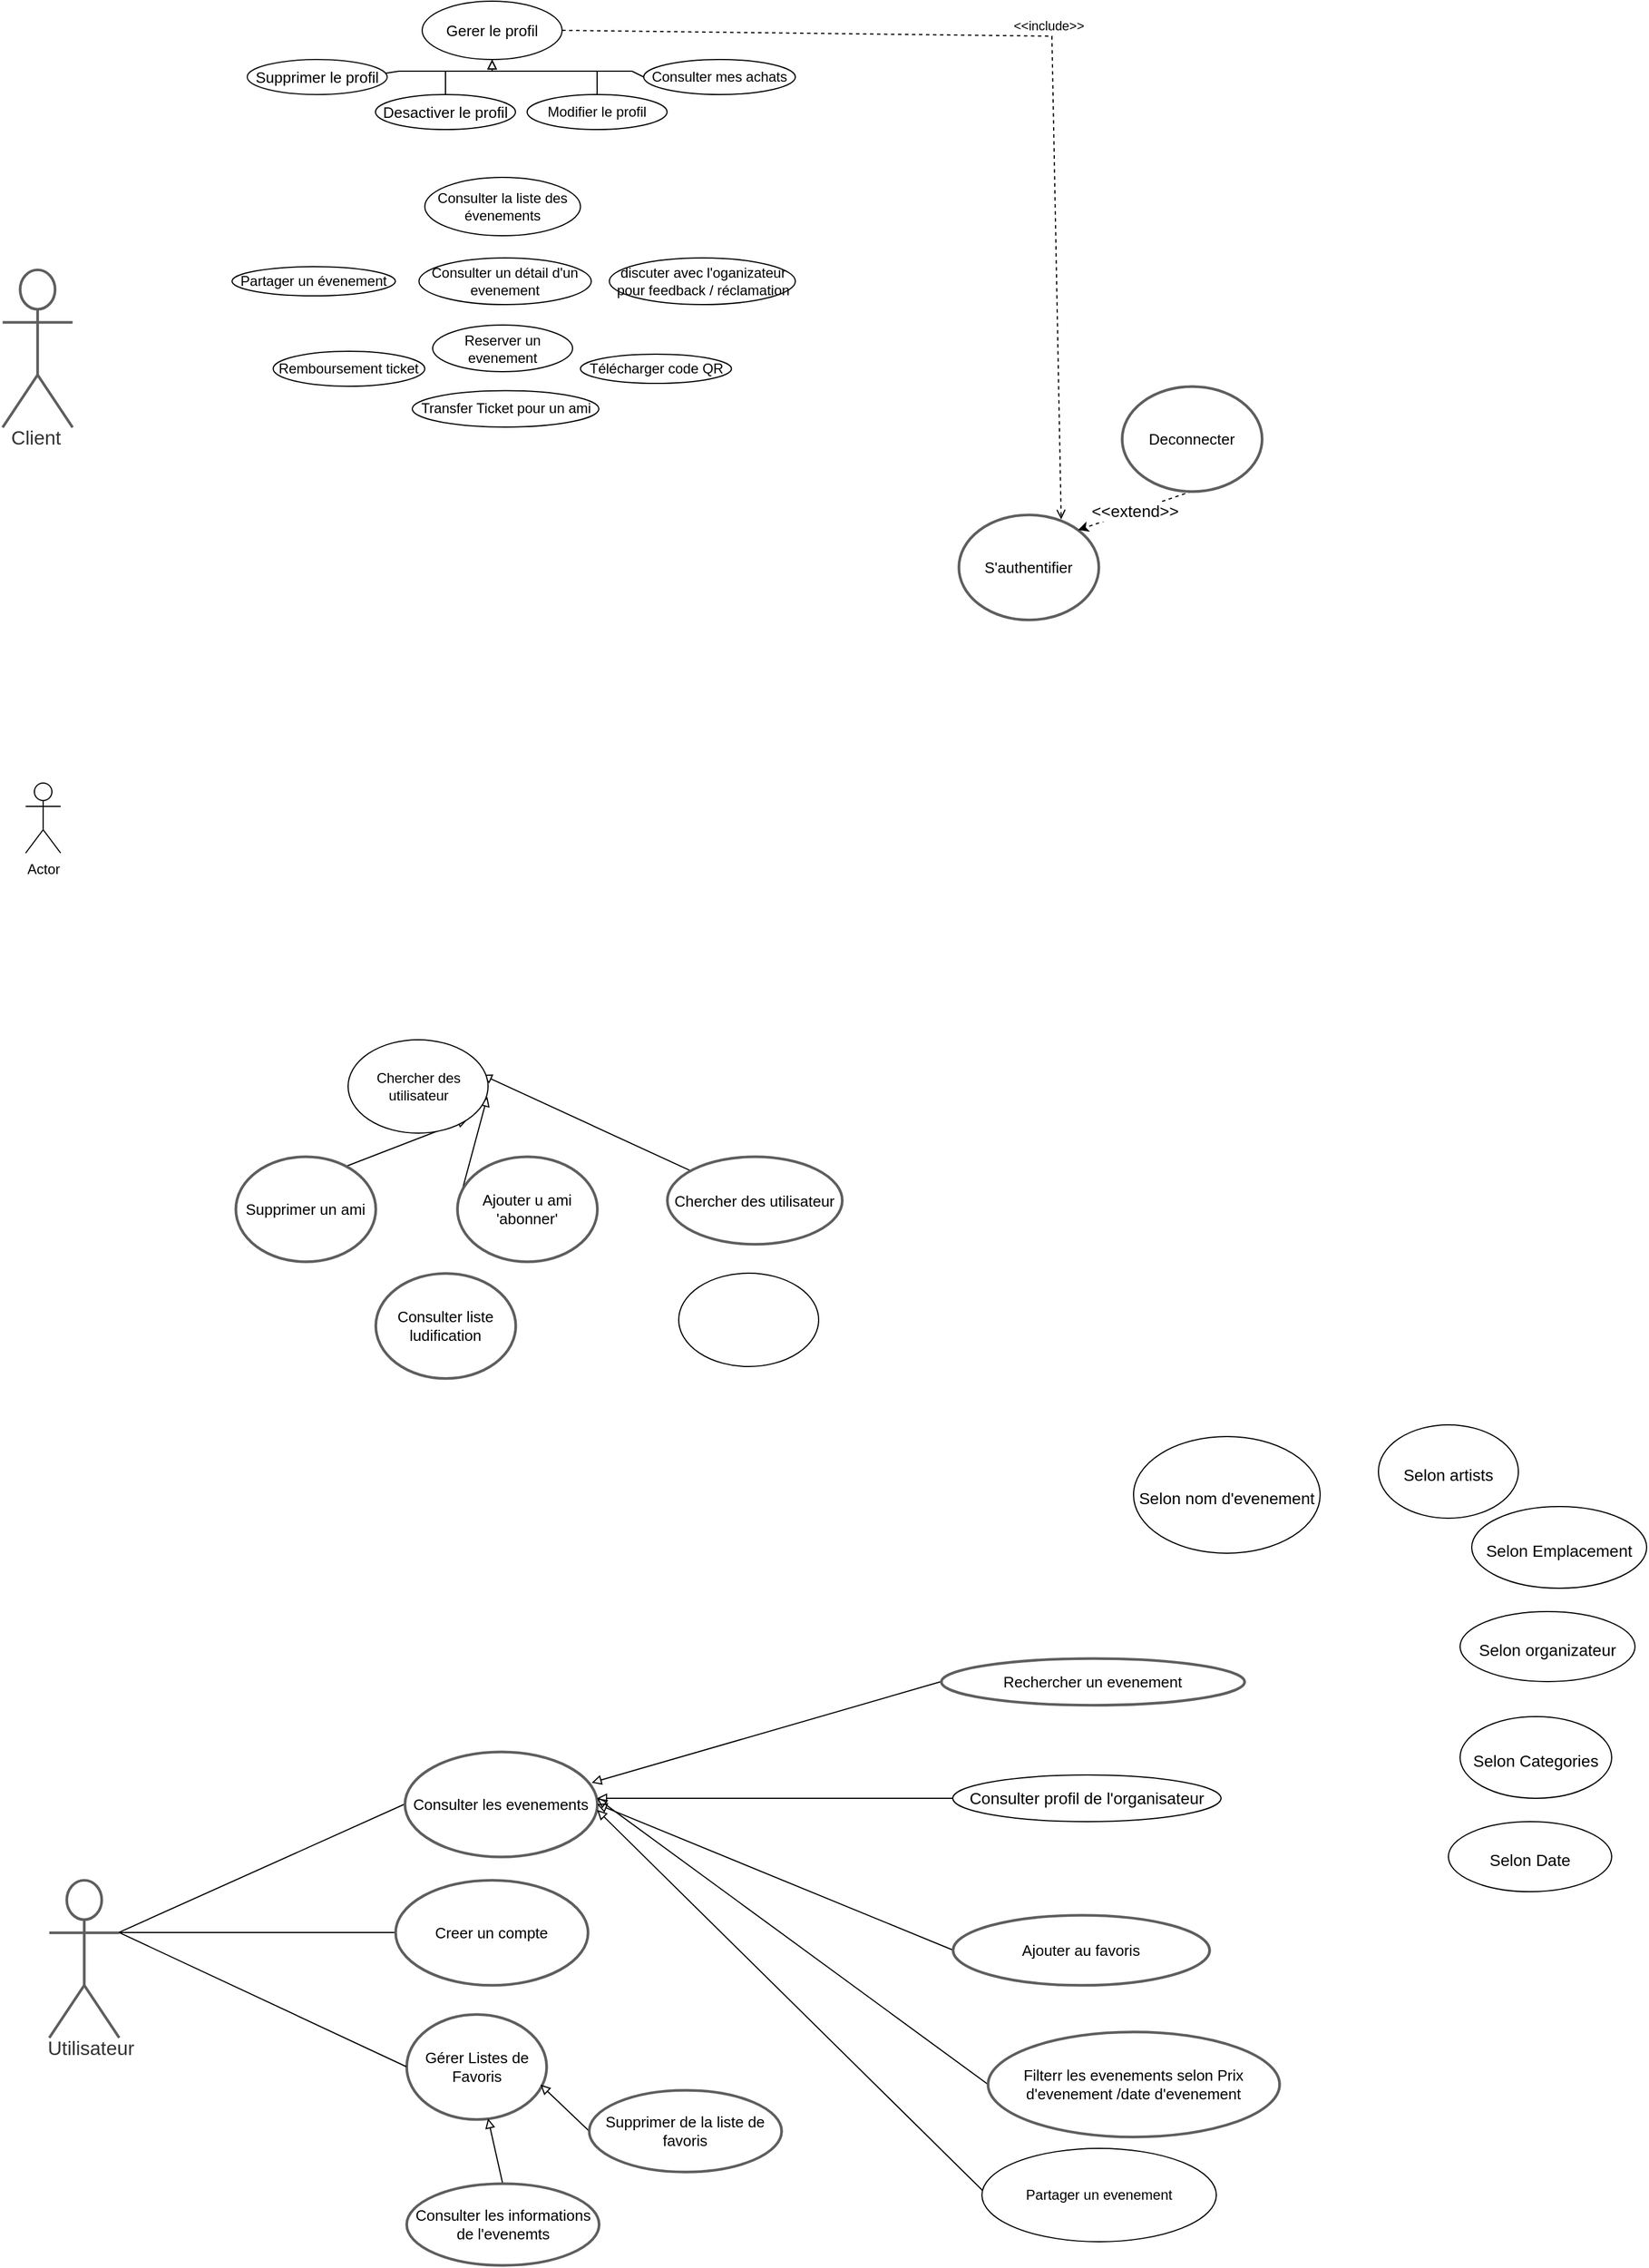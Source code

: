 <mxfile version="20.8.16" type="github">
  <diagram name="Page-1" id="ftNd-YgC9ZWd_KhuzdhC">
    <mxGraphModel dx="926" dy="-332" grid="1" gridSize="10" guides="1" tooltips="1" connect="1" arrows="1" fold="1" page="1" pageScale="1" pageWidth="1169" pageHeight="827" math="0" shadow="0">
      <root>
        <mxCell id="0" />
        <mxCell id="1" parent="0" />
        <mxCell id="tYOuKYM6x3wthSHOWYr8-1" value="Client" style="html=1;overflow=block;blockSpacing=1;shape=umlActor;labelPosition=center;verticalLabelPosition=bottom;verticalAlign=top;whiteSpace=nowrap;fontSize=16.7;fontColor=#333333;align=center;spacing=0;strokeColor=#5e5e5e;strokeOpacity=100;rounded=1;absoluteArcSize=1;arcSize=9;strokeWidth=2.3;lucidId=Zoit8c.qYpQ7;" parent="1" vertex="1">
          <mxGeometry x="80" y="1320" width="60" height="135" as="geometry" />
        </mxCell>
        <mxCell id="tYOuKYM6x3wthSHOWYr8-2" value="Gerer le profil" style="html=1;overflow=block;blockSpacing=1;whiteSpace=wrap;ellipse;fontSize=13;spacing=3.8;strokeColor=#030303;strokeOpacity=100;rounded=1;absoluteArcSize=1;arcSize=9;strokeWidth=1;lucidId=3sitsereLQRn;" parent="1" vertex="1">
          <mxGeometry x="440" y="1090" width="120" height="50" as="geometry" />
        </mxCell>
        <mxCell id="tYOuKYM6x3wthSHOWYr8-37" style="edgeStyle=orthogonalEdgeStyle;rounded=0;orthogonalLoop=1;jettySize=auto;html=1;exitX=0.5;exitY=0;exitDx=0;exitDy=0;entryX=0.5;entryY=1;entryDx=0;entryDy=0;endArrow=block;endFill=0;" parent="1" source="tYOuKYM6x3wthSHOWYr8-4" target="tYOuKYM6x3wthSHOWYr8-2" edge="1">
          <mxGeometry relative="1" as="geometry" />
        </mxCell>
        <mxCell id="tYOuKYM6x3wthSHOWYr8-4" value="Desactiver le profil" style="html=1;overflow=block;blockSpacing=1;whiteSpace=wrap;ellipse;fontSize=13;spacing=3.8;strokeColor=#000000;strokeOpacity=100;rounded=1;absoluteArcSize=1;arcSize=9;strokeWidth=1;lucidId=jtitNFk_JNwB;" parent="1" vertex="1">
          <mxGeometry x="400" y="1170" width="120" height="30" as="geometry" />
        </mxCell>
        <mxCell id="tYOuKYM6x3wthSHOWYr8-5" value="Consulter liste ludification" style="html=1;overflow=block;blockSpacing=1;whiteSpace=wrap;ellipse;fontSize=13;spacing=3.8;strokeColor=#5e5e5e;strokeOpacity=100;rounded=1;absoluteArcSize=1;arcSize=9;strokeWidth=2.3;lucidId=AtitZLWRrcX2;" parent="1" vertex="1">
          <mxGeometry x="400" y="2180" width="120" height="90" as="geometry" />
        </mxCell>
        <mxCell id="tYOuKYM6x3wthSHOWYr8-6" style="edgeStyle=none;rounded=0;orthogonalLoop=1;jettySize=auto;html=1;exitX=0;exitY=0.5;exitDx=0;exitDy=0;entryX=0.995;entryY=0.61;entryDx=0;entryDy=0;fontSize=18;endArrow=block;endFill=0;entryPerimeter=0;" parent="1" source="tYOuKYM6x3wthSHOWYr8-7" target="tYOuKYM6x3wthSHOWYr8-19" edge="1">
          <mxGeometry relative="1" as="geometry">
            <mxPoint x="637.565" y="2236.715" as="targetPoint" />
          </mxGeometry>
        </mxCell>
        <mxCell id="tYOuKYM6x3wthSHOWYr8-7" value="Ajouter u ami &#39;abonner&#39;" style="html=1;overflow=block;blockSpacing=1;whiteSpace=wrap;ellipse;fontSize=13;spacing=3.8;strokeColor=#5e5e5e;strokeOpacity=100;rounded=1;absoluteArcSize=1;arcSize=9;strokeWidth=2.3;lucidId=yuiteOMJiaQA;" parent="1" vertex="1">
          <mxGeometry x="470" y="2080" width="120" height="90" as="geometry" />
        </mxCell>
        <mxCell id="tYOuKYM6x3wthSHOWYr8-8" style="edgeStyle=none;rounded=0;orthogonalLoop=1;jettySize=auto;html=1;exitX=0;exitY=0.5;exitDx=0;exitDy=0;entryX=1;entryY=1;entryDx=0;entryDy=0;fontSize=18;endArrow=block;endFill=0;" parent="1" source="tYOuKYM6x3wthSHOWYr8-9" target="tYOuKYM6x3wthSHOWYr8-19" edge="1">
          <mxGeometry relative="1" as="geometry">
            <mxPoint x="623.08" y="2245.23" as="targetPoint" />
          </mxGeometry>
        </mxCell>
        <mxCell id="tYOuKYM6x3wthSHOWYr8-9" value="Supprimer un ami" style="html=1;overflow=block;blockSpacing=1;whiteSpace=wrap;ellipse;fontSize=13;spacing=3.8;strokeColor=#5e5e5e;strokeOpacity=100;rounded=1;absoluteArcSize=1;arcSize=9;strokeWidth=2.3;lucidId=Juitxt.MBrJM;" parent="1" vertex="1">
          <mxGeometry x="280" y="2080" width="120" height="90" as="geometry" />
        </mxCell>
        <mxCell id="tYOuKYM6x3wthSHOWYr8-10" value="" style="edgeStyle=none;rounded=0;orthogonalLoop=1;jettySize=auto;html=1;fontSize=18;endArrow=block;endFill=0;entryX=0.958;entryY=0.375;entryDx=0;entryDy=0;entryPerimeter=0;" parent="1" source="tYOuKYM6x3wthSHOWYr8-11" target="tYOuKYM6x3wthSHOWYr8-19" edge="1">
          <mxGeometry relative="1" as="geometry">
            <mxPoint x="653.849" y="2196.229" as="targetPoint" />
          </mxGeometry>
        </mxCell>
        <mxCell id="tYOuKYM6x3wthSHOWYr8-11" value="Chercher des utilisateur" style="html=1;overflow=block;blockSpacing=1;whiteSpace=wrap;ellipse;fontSize=13;spacing=3.8;strokeColor=#5e5e5e;strokeOpacity=100;rounded=1;absoluteArcSize=1;arcSize=9;strokeWidth=2.3;lucidId=SuitE4AoL12q;" parent="1" vertex="1">
          <mxGeometry x="650" y="2080" width="150" height="75" as="geometry" />
        </mxCell>
        <mxCell id="tYOuKYM6x3wthSHOWYr8-42" style="edgeStyle=orthogonalEdgeStyle;rounded=0;orthogonalLoop=1;jettySize=auto;html=1;entryX=0.5;entryY=1;entryDx=0;entryDy=0;endArrow=block;endFill=0;" parent="1" source="tYOuKYM6x3wthSHOWYr8-13" target="tYOuKYM6x3wthSHOWYr8-2" edge="1">
          <mxGeometry relative="1" as="geometry">
            <Array as="points">
              <mxPoint x="590" y="1150" />
              <mxPoint x="500" y="1150" />
            </Array>
          </mxGeometry>
        </mxCell>
        <mxCell id="tYOuKYM6x3wthSHOWYr8-13" value="Modifier le profil" style="ellipse;whiteSpace=wrap;html=1;" parent="1" vertex="1">
          <mxGeometry x="530" y="1170" width="120" height="30" as="geometry" />
        </mxCell>
        <mxCell id="tYOuKYM6x3wthSHOWYr8-14" value="Reserver un evenement" style="ellipse;whiteSpace=wrap;html=1;" parent="1" vertex="1">
          <mxGeometry x="449" y="1367.5" width="120" height="40" as="geometry" />
        </mxCell>
        <mxCell id="tYOuKYM6x3wthSHOWYr8-16" value="Remboursement ticket" style="ellipse;whiteSpace=wrap;html=1;" parent="1" vertex="1">
          <mxGeometry x="312.25" y="1390" width="130" height="30" as="geometry" />
        </mxCell>
        <mxCell id="tYOuKYM6x3wthSHOWYr8-18" value="Télécharger code QR" style="ellipse;whiteSpace=wrap;html=1;" parent="1" vertex="1">
          <mxGeometry x="575.75" y="1392.5" width="129.5" height="25" as="geometry" />
        </mxCell>
        <mxCell id="tYOuKYM6x3wthSHOWYr8-19" value="Chercher des utilisateur" style="ellipse;whiteSpace=wrap;html=1;" parent="1" vertex="1">
          <mxGeometry x="376.5" y="1980" width="120" height="80" as="geometry" />
        </mxCell>
        <mxCell id="tYOuKYM6x3wthSHOWYr8-20" value="S&#39;authentifier" style="html=1;overflow=block;blockSpacing=1;whiteSpace=wrap;ellipse;fontSize=13;spacing=3.8;strokeColor=#5e5e5e;strokeOpacity=100;rounded=1;absoluteArcSize=1;arcSize=9;strokeWidth=2.3;lucidId=XvitAHHM73nt;" parent="1" vertex="1">
          <mxGeometry x="900" y="1530" width="120" height="90" as="geometry" />
        </mxCell>
        <mxCell id="tYOuKYM6x3wthSHOWYr8-21" value="&amp;lt;&amp;lt;extend&amp;gt;&amp;gt;" style="edgeStyle=none;rounded=0;orthogonalLoop=1;jettySize=auto;html=1;exitX=0.5;exitY=1;exitDx=0;exitDy=0;entryX=1;entryY=0;entryDx=0;entryDy=0;fontSize=14;endArrow=classic;endFill=1;dashed=1;" parent="1" source="tYOuKYM6x3wthSHOWYr8-22" target="tYOuKYM6x3wthSHOWYr8-20" edge="1">
          <mxGeometry relative="1" as="geometry" />
        </mxCell>
        <mxCell id="tYOuKYM6x3wthSHOWYr8-22" value="Deconnecter" style="html=1;overflow=block;blockSpacing=1;whiteSpace=wrap;ellipse;fontSize=13;spacing=3.8;strokeColor=#5e5e5e;strokeOpacity=100;rounded=1;absoluteArcSize=1;arcSize=9;strokeWidth=2.3;lucidId=XvitmW9DInrr;" parent="1" vertex="1">
          <mxGeometry x="1040" y="1420" width="120" height="90" as="geometry" />
        </mxCell>
        <mxCell id="tYOuKYM6x3wthSHOWYr8-24" value="Supprimer le profil" style="html=1;overflow=block;blockSpacing=1;whiteSpace=wrap;ellipse;fontSize=13;spacing=3.8;strokeColor=#121212;strokeOpacity=100;rounded=1;absoluteArcSize=1;arcSize=9;strokeWidth=1;lucidId=jtitNFk_JNwB;" parent="1" vertex="1">
          <mxGeometry x="290" y="1140" width="120" height="30" as="geometry" />
        </mxCell>
        <mxCell id="tYOuKYM6x3wthSHOWYr8-25" value="Consulter la liste des évenements" style="ellipse;whiteSpace=wrap;html=1;" parent="1" vertex="1">
          <mxGeometry x="442.25" y="1241" width="133.5" height="50" as="geometry" />
        </mxCell>
        <mxCell id="tYOuKYM6x3wthSHOWYr8-27" value="discuter avec l&#39;oganizateur pour feedback / réclamation" style="ellipse;whiteSpace=wrap;html=1;" parent="1" vertex="1">
          <mxGeometry x="600.5" y="1310" width="159.5" height="40" as="geometry" />
        </mxCell>
        <mxCell id="tYOuKYM6x3wthSHOWYr8-28" value="Transfer Ticket pour un ami" style="ellipse;whiteSpace=wrap;html=1;" parent="1" vertex="1">
          <mxGeometry x="431.5" y="1423.75" width="160" height="31.25" as="geometry" />
        </mxCell>
        <mxCell id="tYOuKYM6x3wthSHOWYr8-30" value="Partager un évenement" style="ellipse;whiteSpace=wrap;html=1;" parent="1" vertex="1">
          <mxGeometry x="277" y="1317.5" width="140" height="25" as="geometry" />
        </mxCell>
        <mxCell id="tYOuKYM6x3wthSHOWYr8-32" value="Consulter un détail d&#39;un evenement" style="ellipse;whiteSpace=wrap;html=1;" parent="1" vertex="1">
          <mxGeometry x="437.25" y="1310" width="147.75" height="40" as="geometry" />
        </mxCell>
        <mxCell id="tYOuKYM6x3wthSHOWYr8-43" style="rounded=0;orthogonalLoop=1;jettySize=auto;html=1;endArrow=none;endFill=0;exitX=0;exitY=0.5;exitDx=0;exitDy=0;" parent="1" source="tYOuKYM6x3wthSHOWYr8-35" edge="1">
          <mxGeometry relative="1" as="geometry">
            <mxPoint x="630" y="1160" as="sourcePoint" />
            <mxPoint x="500" y="1150" as="targetPoint" />
            <Array as="points">
              <mxPoint x="620" y="1150" />
              <mxPoint x="570" y="1150" />
            </Array>
          </mxGeometry>
        </mxCell>
        <mxCell id="tYOuKYM6x3wthSHOWYr8-35" value="Consulter mes achats" style="ellipse;whiteSpace=wrap;html=1;" parent="1" vertex="1">
          <mxGeometry x="630" y="1140" width="130" height="30" as="geometry" />
        </mxCell>
        <mxCell id="tYOuKYM6x3wthSHOWYr8-39" value="" style="endArrow=none;html=1;rounded=0;exitX=0.99;exitY=0.392;exitDx=0;exitDy=0;exitPerimeter=0;" parent="1" source="tYOuKYM6x3wthSHOWYr8-24" edge="1">
          <mxGeometry width="50" height="50" relative="1" as="geometry">
            <mxPoint x="417.12" y="1150.23" as="sourcePoint" />
            <mxPoint x="460" y="1150" as="targetPoint" />
            <Array as="points">
              <mxPoint x="420" y="1150" />
            </Array>
          </mxGeometry>
        </mxCell>
        <mxCell id="tYOuKYM6x3wthSHOWYr8-49" value="&amp;lt;&amp;lt;include&amp;gt;&amp;gt;" style="html=1;verticalAlign=bottom;labelBackgroundColor=none;endArrow=open;endFill=0;dashed=1;rounded=0;exitX=1;exitY=0.5;exitDx=0;exitDy=0;entryX=0.733;entryY=0.044;entryDx=0;entryDy=0;entryPerimeter=0;" parent="1" source="tYOuKYM6x3wthSHOWYr8-2" target="tYOuKYM6x3wthSHOWYr8-20" edge="1">
          <mxGeometry width="160" relative="1" as="geometry">
            <mxPoint x="890" y="1150" as="sourcePoint" />
            <mxPoint x="940" y="1250" as="targetPoint" />
            <Array as="points">
              <mxPoint x="980" y="1120" />
            </Array>
          </mxGeometry>
        </mxCell>
        <mxCell id="tYOuKYM6x3wthSHOWYr8-50" value="Actor" style="shape=umlActor;verticalLabelPosition=bottom;verticalAlign=top;html=1;outlineConnect=0;" parent="1" vertex="1">
          <mxGeometry x="100" y="1760" width="30" height="60" as="geometry" />
        </mxCell>
        <mxCell id="tYOuKYM6x3wthSHOWYr8-86" style="rounded=0;orthogonalLoop=1;jettySize=auto;html=1;exitX=1;exitY=0.333;exitDx=0;exitDy=0;exitPerimeter=0;entryX=0;entryY=0.5;entryDx=0;entryDy=0;endArrow=none;endFill=0;" parent="1" source="tYOuKYM6x3wthSHOWYr8-88" target="tYOuKYM6x3wthSHOWYr8-89" edge="1">
          <mxGeometry relative="1" as="geometry" />
        </mxCell>
        <mxCell id="tYOuKYM6x3wthSHOWYr8-87" style="edgeStyle=none;rounded=0;orthogonalLoop=1;jettySize=auto;html=1;exitX=1;exitY=0.333;exitDx=0;exitDy=0;exitPerimeter=0;entryX=0;entryY=0.5;entryDx=0;entryDy=0;endArrow=none;endFill=0;" parent="1" source="tYOuKYM6x3wthSHOWYr8-88" target="tYOuKYM6x3wthSHOWYr8-91" edge="1">
          <mxGeometry relative="1" as="geometry" />
        </mxCell>
        <mxCell id="tYOuKYM6x3wthSHOWYr8-88" value="Utilisateur" style="html=1;overflow=block;blockSpacing=1;shape=umlActor;labelPosition=center;verticalLabelPosition=bottom;verticalAlign=top;whiteSpace=nowrap;fontSize=16.7;fontColor=#333333;align=center;spacing=0;strokeColor=#5e5e5e;strokeOpacity=100;rounded=1;absoluteArcSize=1;arcSize=9;strokeWidth=2.3;lucidId=8mitzC-ZQj-q;" parent="1" vertex="1">
          <mxGeometry x="120" y="2700" width="60" height="135" as="geometry" />
        </mxCell>
        <mxCell id="tYOuKYM6x3wthSHOWYr8-89" value="Consulter les evenements" style="html=1;overflow=block;blockSpacing=1;whiteSpace=wrap;ellipse;fontSize=13;spacing=3.8;strokeColor=#5e5e5e;strokeOpacity=100;rounded=1;absoluteArcSize=1;arcSize=9;strokeWidth=2.3;lucidId=soitjvf58P_N;" parent="1" vertex="1">
          <mxGeometry x="425" y="2590" width="165" height="90" as="geometry" />
        </mxCell>
        <mxCell id="tYOuKYM6x3wthSHOWYr8-90" value="" style="html=1;jettySize=18;whiteSpace=wrap;fontSize=13;strokeColor=#5E5E5E;strokeWidth=1.5;rounded=1;arcSize=12;edgeStyle=orthogonalEdgeStyle;startArrow=none;endArrow=block;endFill=1;lucidId=mpitS5lhm7C1;" parent="1" edge="1">
          <mxGeometry width="100" height="100" relative="1" as="geometry">
            <Array as="points" />
            <mxPoint x="676" y="2759" as="sourcePoint" />
            <mxPoint x="676" y="2759" as="targetPoint" />
          </mxGeometry>
        </mxCell>
        <mxCell id="tYOuKYM6x3wthSHOWYr8-91" value="Creer un compte" style="html=1;overflow=block;blockSpacing=1;whiteSpace=wrap;ellipse;fontSize=13;spacing=3.8;strokeColor=#5e5e5e;strokeOpacity=100;rounded=1;absoluteArcSize=1;arcSize=9;strokeWidth=2.3;lucidId=KpitLF8Kvkj4;" parent="1" vertex="1">
          <mxGeometry x="417" y="2700" width="165" height="90" as="geometry" />
        </mxCell>
        <mxCell id="tYOuKYM6x3wthSHOWYr8-92" style="edgeStyle=none;rounded=0;orthogonalLoop=1;jettySize=auto;html=1;exitX=0;exitY=0.5;exitDx=0;exitDy=0;entryX=0.972;entryY=0.296;entryDx=0;entryDy=0;fontSize=14;endArrow=block;endFill=0;entryPerimeter=0;" parent="1" source="tYOuKYM6x3wthSHOWYr8-93" target="tYOuKYM6x3wthSHOWYr8-89" edge="1">
          <mxGeometry relative="1" as="geometry">
            <Array as="points" />
          </mxGeometry>
        </mxCell>
        <mxCell id="tYOuKYM6x3wthSHOWYr8-93" value="&lt;div&gt;Rechercher un evenement &lt;br&gt;&lt;/div&gt;" style="html=1;overflow=block;blockSpacing=1;whiteSpace=wrap;ellipse;fontSize=13;spacing=3.8;strokeColor=#5e5e5e;strokeOpacity=100;rounded=1;absoluteArcSize=1;arcSize=9;strokeWidth=2.3;lucidId=.BitsejxpJ_f;" parent="1" vertex="1">
          <mxGeometry x="885" y="2510" width="260" height="40" as="geometry" />
        </mxCell>
        <mxCell id="tYOuKYM6x3wthSHOWYr8-94" style="edgeStyle=none;rounded=0;orthogonalLoop=1;jettySize=auto;html=1;exitX=0;exitY=0.5;exitDx=0;exitDy=0;fontSize=14;endArrow=block;endFill=0;" parent="1" source="tYOuKYM6x3wthSHOWYr8-95" edge="1">
          <mxGeometry relative="1" as="geometry">
            <mxPoint x="590" y="2630" as="targetPoint" />
          </mxGeometry>
        </mxCell>
        <mxCell id="tYOuKYM6x3wthSHOWYr8-95" value="Filterr les evenements selon Prix d&#39;evenement /date d&#39;evenement" style="html=1;overflow=block;blockSpacing=1;whiteSpace=wrap;ellipse;fontSize=13;spacing=3.8;strokeColor=#5e5e5e;strokeOpacity=100;rounded=1;absoluteArcSize=1;arcSize=9;strokeWidth=2.3;lucidId=.BitsejxpJ_f;" parent="1" vertex="1">
          <mxGeometry x="925" y="2830" width="250" height="90" as="geometry" />
        </mxCell>
        <mxCell id="tYOuKYM6x3wthSHOWYr8-96" value="" style="edgeStyle=none;rounded=0;orthogonalLoop=1;jettySize=auto;html=1;fontSize=14;endArrow=block;endFill=0;" parent="1" source="tYOuKYM6x3wthSHOWYr8-97" edge="1">
          <mxGeometry relative="1" as="geometry">
            <mxPoint x="590" y="2630" as="targetPoint" />
          </mxGeometry>
        </mxCell>
        <mxCell id="tYOuKYM6x3wthSHOWYr8-97" value="&lt;font style=&quot;font-size: 14px;&quot;&gt;Consulter profil de l&#39;organisateur&lt;/font&gt;" style="ellipse;whiteSpace=wrap;html=1;" parent="1" vertex="1">
          <mxGeometry x="895" y="2610" width="230" height="40" as="geometry" />
        </mxCell>
        <mxCell id="tYOuKYM6x3wthSHOWYr8-98" style="edgeStyle=none;rounded=0;orthogonalLoop=1;jettySize=auto;html=1;exitX=0;exitY=0.5;exitDx=0;exitDy=0;fontSize=14;endArrow=block;endFill=0;" parent="1" edge="1">
          <mxGeometry relative="1" as="geometry">
            <mxPoint x="590" y="2640" as="targetPoint" />
            <mxPoint x="924.5" y="2970" as="sourcePoint" />
          </mxGeometry>
        </mxCell>
        <mxCell id="tYOuKYM6x3wthSHOWYr8-99" value="Partager un evenement" style="ellipse;whiteSpace=wrap;html=1;" parent="1" vertex="1">
          <mxGeometry x="920" y="2930" width="201" height="80" as="geometry" />
        </mxCell>
        <mxCell id="tYOuKYM6x3wthSHOWYr8-100" style="edgeStyle=none;rounded=0;orthogonalLoop=1;jettySize=auto;html=1;exitX=0;exitY=0.5;exitDx=0;exitDy=0;entryX=1;entryY=0.5;entryDx=0;entryDy=0;fontSize=14;endArrow=block;endFill=0;" parent="1" source="tYOuKYM6x3wthSHOWYr8-101" target="tYOuKYM6x3wthSHOWYr8-89" edge="1">
          <mxGeometry relative="1" as="geometry" />
        </mxCell>
        <mxCell id="tYOuKYM6x3wthSHOWYr8-101" value="Ajouter au favoris" style="html=1;overflow=block;blockSpacing=1;whiteSpace=wrap;ellipse;fontSize=13;spacing=3.8;strokeColor=#5e5e5e;strokeOpacity=100;rounded=1;absoluteArcSize=1;arcSize=9;strokeWidth=2.3;lucidId=.BitsejxpJ_f;" parent="1" vertex="1">
          <mxGeometry x="895" y="2730" width="220" height="60" as="geometry" />
        </mxCell>
        <mxCell id="tYOuKYM6x3wthSHOWYr8-102" value="&lt;div&gt;&lt;font style=&quot;font-size: 14px;&quot;&gt;Selon &lt;font style=&quot;font-size: 14px;&quot;&gt;organizateur&lt;/font&gt;&lt;/font&gt;&lt;/div&gt;" style="ellipse;whiteSpace=wrap;html=1;fontSize=24;" parent="1" vertex="1">
          <mxGeometry x="1330" y="2470" width="150" height="60" as="geometry" />
        </mxCell>
        <mxCell id="tYOuKYM6x3wthSHOWYr8-103" value="&lt;font style=&quot;font-size: 14px;&quot;&gt;Selon artists&lt;/font&gt;" style="ellipse;whiteSpace=wrap;html=1;fontSize=24;" parent="1" vertex="1">
          <mxGeometry x="1260" y="2310" width="120" height="80" as="geometry" />
        </mxCell>
        <mxCell id="tYOuKYM6x3wthSHOWYr8-104" value="&lt;font style=&quot;font-size: 14px;&quot;&gt;Selon nom d&#39;evenement&lt;/font&gt;" style="ellipse;whiteSpace=wrap;html=1;fontSize=24;" parent="1" vertex="1">
          <mxGeometry x="1050" y="2320" width="160" height="100" as="geometry" />
        </mxCell>
        <mxCell id="tYOuKYM6x3wthSHOWYr8-105" value="&lt;div&gt;&lt;font style=&quot;font-size: 14px;&quot;&gt;Selon &lt;font style=&quot;font-size: 14px;&quot;&gt;Date&lt;/font&gt;&lt;/font&gt;&lt;/div&gt;" style="ellipse;whiteSpace=wrap;html=1;fontSize=24;" parent="1" vertex="1">
          <mxGeometry x="1320" y="2650" width="140" height="60" as="geometry" />
        </mxCell>
        <mxCell id="tYOuKYM6x3wthSHOWYr8-106" value="&lt;div&gt;&lt;font style=&quot;font-size: 14px;&quot;&gt;Selon &lt;font style=&quot;font-size: 14px;&quot;&gt;Emplacement&lt;/font&gt;&lt;/font&gt;&lt;/div&gt;" style="ellipse;whiteSpace=wrap;html=1;fontSize=24;" parent="1" vertex="1">
          <mxGeometry x="1340" y="2380" width="150" height="70" as="geometry" />
        </mxCell>
        <mxCell id="tYOuKYM6x3wthSHOWYr8-107" value="&lt;div&gt;&lt;font style=&quot;font-size: 14px;&quot;&gt;Selon &lt;font style=&quot;font-size: 14px;&quot;&gt;Categories&lt;/font&gt;&lt;/font&gt;&lt;/div&gt;" style="ellipse;whiteSpace=wrap;html=1;fontSize=24;" parent="1" vertex="1">
          <mxGeometry x="1330" y="2560" width="130" height="70" as="geometry" />
        </mxCell>
        <mxCell id="tYOuKYM6x3wthSHOWYr8-108" value="Gérer Listes de Favoris " style="html=1;overflow=block;blockSpacing=1;whiteSpace=wrap;ellipse;fontSize=13;spacing=3.8;strokeColor=#5e5e5e;strokeOpacity=100;rounded=1;absoluteArcSize=1;arcSize=9;strokeWidth=2.3;lucidId=atit3Y5sFF7p;" parent="1" vertex="1">
          <mxGeometry x="426.5" y="2815" width="120" height="90" as="geometry" />
        </mxCell>
        <mxCell id="tYOuKYM6x3wthSHOWYr8-109" style="edgeStyle=none;rounded=0;orthogonalLoop=1;jettySize=auto;html=1;exitX=0;exitY=0.5;exitDx=0;exitDy=0;fontSize=14;endArrow=block;endFill=0;entryX=0.958;entryY=0.671;entryDx=0;entryDy=0;entryPerimeter=0;" parent="1" source="tYOuKYM6x3wthSHOWYr8-110" target="tYOuKYM6x3wthSHOWYr8-108" edge="1">
          <mxGeometry relative="1" as="geometry">
            <mxPoint x="550" y="2850" as="targetPoint" />
          </mxGeometry>
        </mxCell>
        <mxCell id="tYOuKYM6x3wthSHOWYr8-110" value="Supprimer de la liste de favoris" style="html=1;overflow=block;blockSpacing=1;whiteSpace=wrap;ellipse;fontSize=13;spacing=3.8;strokeColor=#5e5e5e;strokeOpacity=100;rounded=1;absoluteArcSize=1;arcSize=9;strokeWidth=2.3;lucidId=atit3Y5sFF7p;" parent="1" vertex="1">
          <mxGeometry x="583" y="2880" width="165" height="70" as="geometry" />
        </mxCell>
        <mxCell id="tYOuKYM6x3wthSHOWYr8-111" style="edgeStyle=none;rounded=0;orthogonalLoop=1;jettySize=auto;html=1;exitX=0.5;exitY=0;exitDx=0;exitDy=0;fontSize=14;endArrow=block;endFill=0;" parent="1" source="tYOuKYM6x3wthSHOWYr8-112" target="tYOuKYM6x3wthSHOWYr8-108" edge="1">
          <mxGeometry relative="1" as="geometry" />
        </mxCell>
        <mxCell id="tYOuKYM6x3wthSHOWYr8-112" value="Consulter les informations de l&#39;evenemts" style="html=1;overflow=block;blockSpacing=1;whiteSpace=wrap;ellipse;fontSize=13;spacing=3.8;strokeColor=#5e5e5e;strokeOpacity=100;rounded=1;absoluteArcSize=1;arcSize=9;strokeWidth=2.3;lucidId=atit3Y5sFF7p;" parent="1" vertex="1">
          <mxGeometry x="426.5" y="2960" width="165" height="70" as="geometry" />
        </mxCell>
        <mxCell id="tYOuKYM6x3wthSHOWYr8-113" style="edgeStyle=none;rounded=0;orthogonalLoop=1;jettySize=auto;html=1;exitX=1;exitY=0.333;exitDx=0;exitDy=0;exitPerimeter=0;entryX=0;entryY=0.5;entryDx=0;entryDy=0;endArrow=none;endFill=0;" parent="1" source="tYOuKYM6x3wthSHOWYr8-88" target="tYOuKYM6x3wthSHOWYr8-108" edge="1">
          <mxGeometry relative="1" as="geometry">
            <mxPoint x="190" y="2755" as="sourcePoint" />
            <mxPoint x="427.0" y="2755" as="targetPoint" />
          </mxGeometry>
        </mxCell>
        <mxCell id="tYOuKYM6x3wthSHOWYr8-114" value="" style="ellipse;whiteSpace=wrap;html=1;" parent="1" vertex="1">
          <mxGeometry x="660" y="2180" width="120" height="80" as="geometry" />
        </mxCell>
      </root>
    </mxGraphModel>
  </diagram>
</mxfile>

